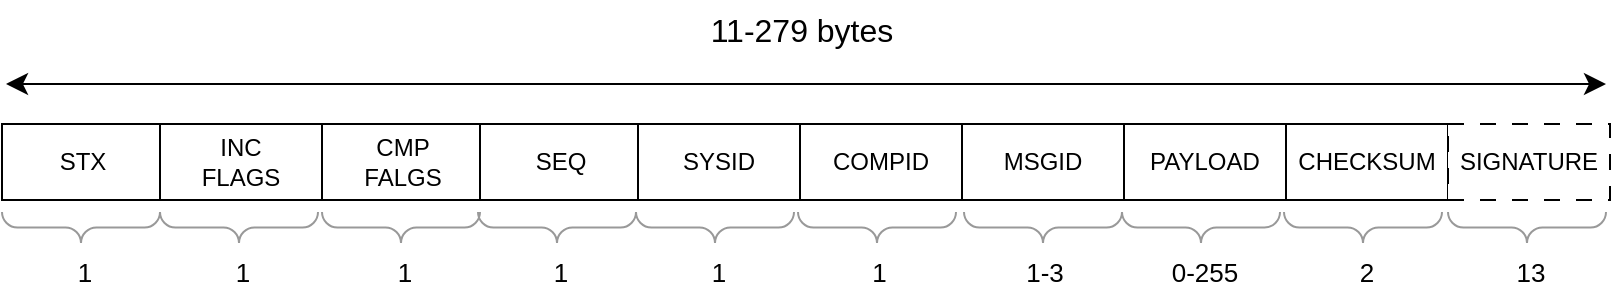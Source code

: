 <mxfile version="24.2.1" type="device">
  <diagram name="Page-1" id="I6dSLnvuR3aQF2nWFs2t">
    <mxGraphModel dx="2043" dy="693" grid="0" gridSize="10" guides="1" tooltips="1" connect="1" arrows="1" fold="1" page="1" pageScale="1" pageWidth="827" pageHeight="1169" math="0" shadow="0">
      <root>
        <mxCell id="0" />
        <mxCell id="1" parent="0" />
        <mxCell id="opBRg_N6-dDD8LOesETJ-5" value="STX" style="rounded=0;whiteSpace=wrap;html=1;" parent="1" vertex="1">
          <mxGeometry x="-814" y="179" width="81" height="38" as="geometry" />
        </mxCell>
        <mxCell id="opBRg_N6-dDD8LOesETJ-6" value="INC&lt;br&gt;FLAGS" style="rounded=0;whiteSpace=wrap;html=1;" parent="1" vertex="1">
          <mxGeometry x="-735" y="179" width="81" height="38" as="geometry" />
        </mxCell>
        <mxCell id="opBRg_N6-dDD8LOesETJ-7" value="CMP&lt;br&gt;FALGS" style="rounded=0;whiteSpace=wrap;html=1;" parent="1" vertex="1">
          <mxGeometry x="-654" y="179" width="81" height="38" as="geometry" />
        </mxCell>
        <mxCell id="opBRg_N6-dDD8LOesETJ-8" value="SEQ" style="rounded=0;whiteSpace=wrap;html=1;" parent="1" vertex="1">
          <mxGeometry x="-575" y="179" width="81" height="38" as="geometry" />
        </mxCell>
        <mxCell id="opBRg_N6-dDD8LOesETJ-9" value="SYSID" style="rounded=0;whiteSpace=wrap;html=1;" parent="1" vertex="1">
          <mxGeometry x="-496" y="179" width="81" height="38" as="geometry" />
        </mxCell>
        <mxCell id="opBRg_N6-dDD8LOesETJ-10" value="COMPID" style="rounded=0;whiteSpace=wrap;html=1;" parent="1" vertex="1">
          <mxGeometry x="-415" y="179" width="81" height="38" as="geometry" />
        </mxCell>
        <mxCell id="opBRg_N6-dDD8LOesETJ-11" value="MSGID" style="rounded=0;whiteSpace=wrap;html=1;" parent="1" vertex="1">
          <mxGeometry x="-334" y="179" width="81" height="38" as="geometry" />
        </mxCell>
        <mxCell id="opBRg_N6-dDD8LOesETJ-12" value="PAYLOAD" style="rounded=0;whiteSpace=wrap;html=1;" parent="1" vertex="1">
          <mxGeometry x="-253" y="179" width="81" height="38" as="geometry" />
        </mxCell>
        <mxCell id="opBRg_N6-dDD8LOesETJ-13" value="CHECKSUM" style="rounded=0;whiteSpace=wrap;html=1;" parent="1" vertex="1">
          <mxGeometry x="-172" y="179" width="81" height="38" as="geometry" />
        </mxCell>
        <mxCell id="opBRg_N6-dDD8LOesETJ-14" value="SIGNATURE" style="rounded=0;whiteSpace=wrap;html=1;dashed=1;dashPattern=8 8;" parent="1" vertex="1">
          <mxGeometry x="-91" y="179" width="81" height="38" as="geometry" />
        </mxCell>
        <mxCell id="opBRg_N6-dDD8LOesETJ-16" value="" style="labelPosition=right;align=left;strokeWidth=1;shape=mxgraph.mockup.markup.curlyBrace;html=1;shadow=0;dashed=0;strokeColor=#999999;direction=north;rotation=-90;" parent="1" vertex="1">
          <mxGeometry x="-782.25" y="191.25" width="15.5" height="79" as="geometry" />
        </mxCell>
        <mxCell id="opBRg_N6-dDD8LOesETJ-17" value="1" style="text;html=1;align=center;verticalAlign=middle;resizable=0;points=[];autosize=1;strokeColor=none;fillColor=none;fontSize=13;" parent="1" vertex="1">
          <mxGeometry x="-786" y="239" width="25" height="28" as="geometry" />
        </mxCell>
        <mxCell id="opBRg_N6-dDD8LOesETJ-18" value="" style="labelPosition=right;align=left;strokeWidth=1;shape=mxgraph.mockup.markup.curlyBrace;html=1;shadow=0;dashed=0;strokeColor=#999999;direction=north;rotation=-90;" parent="1" vertex="1">
          <mxGeometry x="-703.25" y="191.25" width="15.5" height="79" as="geometry" />
        </mxCell>
        <mxCell id="opBRg_N6-dDD8LOesETJ-19" value="1" style="text;html=1;align=center;verticalAlign=middle;resizable=0;points=[];autosize=1;strokeColor=none;fillColor=none;fontSize=13;" parent="1" vertex="1">
          <mxGeometry x="-707" y="239" width="25" height="28" as="geometry" />
        </mxCell>
        <mxCell id="opBRg_N6-dDD8LOesETJ-20" value="" style="labelPosition=right;align=left;strokeWidth=1;shape=mxgraph.mockup.markup.curlyBrace;html=1;shadow=0;dashed=0;strokeColor=#999999;direction=north;rotation=-90;" parent="1" vertex="1">
          <mxGeometry x="-622.25" y="191.25" width="15.5" height="79" as="geometry" />
        </mxCell>
        <mxCell id="opBRg_N6-dDD8LOesETJ-21" value="1" style="text;html=1;align=center;verticalAlign=middle;resizable=0;points=[];autosize=1;strokeColor=none;fillColor=none;fontSize=13;" parent="1" vertex="1">
          <mxGeometry x="-626" y="239" width="25" height="28" as="geometry" />
        </mxCell>
        <mxCell id="opBRg_N6-dDD8LOesETJ-22" value="" style="labelPosition=right;align=left;strokeWidth=1;shape=mxgraph.mockup.markup.curlyBrace;html=1;shadow=0;dashed=0;strokeColor=#999999;direction=north;rotation=-90;" parent="1" vertex="1">
          <mxGeometry x="-544.25" y="191.25" width="15.5" height="79" as="geometry" />
        </mxCell>
        <mxCell id="opBRg_N6-dDD8LOesETJ-23" value="1" style="text;html=1;align=center;verticalAlign=middle;resizable=0;points=[];autosize=1;strokeColor=none;fillColor=none;fontSize=13;" parent="1" vertex="1">
          <mxGeometry x="-548" y="239" width="25" height="28" as="geometry" />
        </mxCell>
        <mxCell id="opBRg_N6-dDD8LOesETJ-24" value="" style="labelPosition=right;align=left;strokeWidth=1;shape=mxgraph.mockup.markup.curlyBrace;html=1;shadow=0;dashed=0;strokeColor=#999999;direction=north;rotation=-90;" parent="1" vertex="1">
          <mxGeometry x="-465.25" y="191.25" width="15.5" height="79" as="geometry" />
        </mxCell>
        <mxCell id="opBRg_N6-dDD8LOesETJ-25" value="1" style="text;html=1;align=center;verticalAlign=middle;resizable=0;points=[];autosize=1;strokeColor=none;fillColor=none;fontSize=13;" parent="1" vertex="1">
          <mxGeometry x="-469" y="239" width="25" height="28" as="geometry" />
        </mxCell>
        <mxCell id="opBRg_N6-dDD8LOesETJ-26" value="" style="labelPosition=right;align=left;strokeWidth=1;shape=mxgraph.mockup.markup.curlyBrace;html=1;shadow=0;dashed=0;strokeColor=#999999;direction=north;rotation=-90;" parent="1" vertex="1">
          <mxGeometry x="-384.25" y="191.25" width="15.5" height="79" as="geometry" />
        </mxCell>
        <mxCell id="opBRg_N6-dDD8LOesETJ-27" value="1&amp;nbsp;" style="text;html=1;align=center;verticalAlign=middle;resizable=0;points=[];autosize=1;strokeColor=none;fillColor=none;fontSize=13;" parent="1" vertex="1">
          <mxGeometry x="-389" y="239" width="29" height="28" as="geometry" />
        </mxCell>
        <mxCell id="opBRg_N6-dDD8LOesETJ-28" value="" style="labelPosition=right;align=left;strokeWidth=1;shape=mxgraph.mockup.markup.curlyBrace;html=1;shadow=0;dashed=0;strokeColor=#999999;direction=north;rotation=-90;" parent="1" vertex="1">
          <mxGeometry x="-301.25" y="191.25" width="15.5" height="79" as="geometry" />
        </mxCell>
        <mxCell id="opBRg_N6-dDD8LOesETJ-29" value="1-3" style="text;html=1;align=center;verticalAlign=middle;resizable=0;points=[];autosize=1;strokeColor=none;fillColor=none;fontSize=13;" parent="1" vertex="1">
          <mxGeometry x="-312" y="239" width="37" height="28" as="geometry" />
        </mxCell>
        <mxCell id="opBRg_N6-dDD8LOesETJ-30" value="" style="labelPosition=right;align=left;strokeWidth=1;shape=mxgraph.mockup.markup.curlyBrace;html=1;shadow=0;dashed=0;strokeColor=#999999;direction=north;rotation=-90;" parent="1" vertex="1">
          <mxGeometry x="-222.25" y="191.25" width="15.5" height="79" as="geometry" />
        </mxCell>
        <mxCell id="opBRg_N6-dDD8LOesETJ-31" value="0-255" style="text;html=1;align=center;verticalAlign=middle;resizable=0;points=[];autosize=1;strokeColor=none;fillColor=none;fontSize=13;" parent="1" vertex="1">
          <mxGeometry x="-239" y="239" width="51" height="28" as="geometry" />
        </mxCell>
        <mxCell id="opBRg_N6-dDD8LOesETJ-32" value="" style="labelPosition=right;align=left;strokeWidth=1;shape=mxgraph.mockup.markup.curlyBrace;html=1;shadow=0;dashed=0;strokeColor=#999999;direction=north;rotation=-90;" parent="1" vertex="1">
          <mxGeometry x="-141.25" y="191.25" width="15.5" height="79" as="geometry" />
        </mxCell>
        <mxCell id="opBRg_N6-dDD8LOesETJ-33" value="2" style="text;html=1;align=center;verticalAlign=middle;resizable=0;points=[];autosize=1;strokeColor=none;fillColor=none;fontSize=13;" parent="1" vertex="1">
          <mxGeometry x="-145" y="239" width="25" height="28" as="geometry" />
        </mxCell>
        <mxCell id="opBRg_N6-dDD8LOesETJ-34" value="" style="labelPosition=right;align=left;strokeWidth=1;shape=mxgraph.mockup.markup.curlyBrace;html=1;shadow=0;dashed=0;strokeColor=#999999;direction=north;rotation=-90;" parent="1" vertex="1">
          <mxGeometry x="-59.25" y="191.25" width="15.5" height="79" as="geometry" />
        </mxCell>
        <mxCell id="opBRg_N6-dDD8LOesETJ-35" value="13" style="text;html=1;align=center;verticalAlign=middle;resizable=0;points=[];autosize=1;strokeColor=none;fillColor=none;fontSize=13;" parent="1" vertex="1">
          <mxGeometry x="-66" y="239" width="32" height="28" as="geometry" />
        </mxCell>
        <mxCell id="h9n2O8RjYz2VZclc7VKf-1" value="" style="endArrow=classic;startArrow=classic;html=1;rounded=0;fontSize=12;startSize=8;endSize=8;curved=1;" edge="1" parent="1">
          <mxGeometry width="50" height="50" relative="1" as="geometry">
            <mxPoint x="-812" y="159" as="sourcePoint" />
            <mxPoint x="-12" y="159" as="targetPoint" />
          </mxGeometry>
        </mxCell>
        <mxCell id="h9n2O8RjYz2VZclc7VKf-2" value="11-279 bytes" style="text;html=1;align=center;verticalAlign=middle;whiteSpace=wrap;rounded=0;fontSize=16;" vertex="1" parent="1">
          <mxGeometry x="-468" y="117" width="108" height="30" as="geometry" />
        </mxCell>
      </root>
    </mxGraphModel>
  </diagram>
</mxfile>
